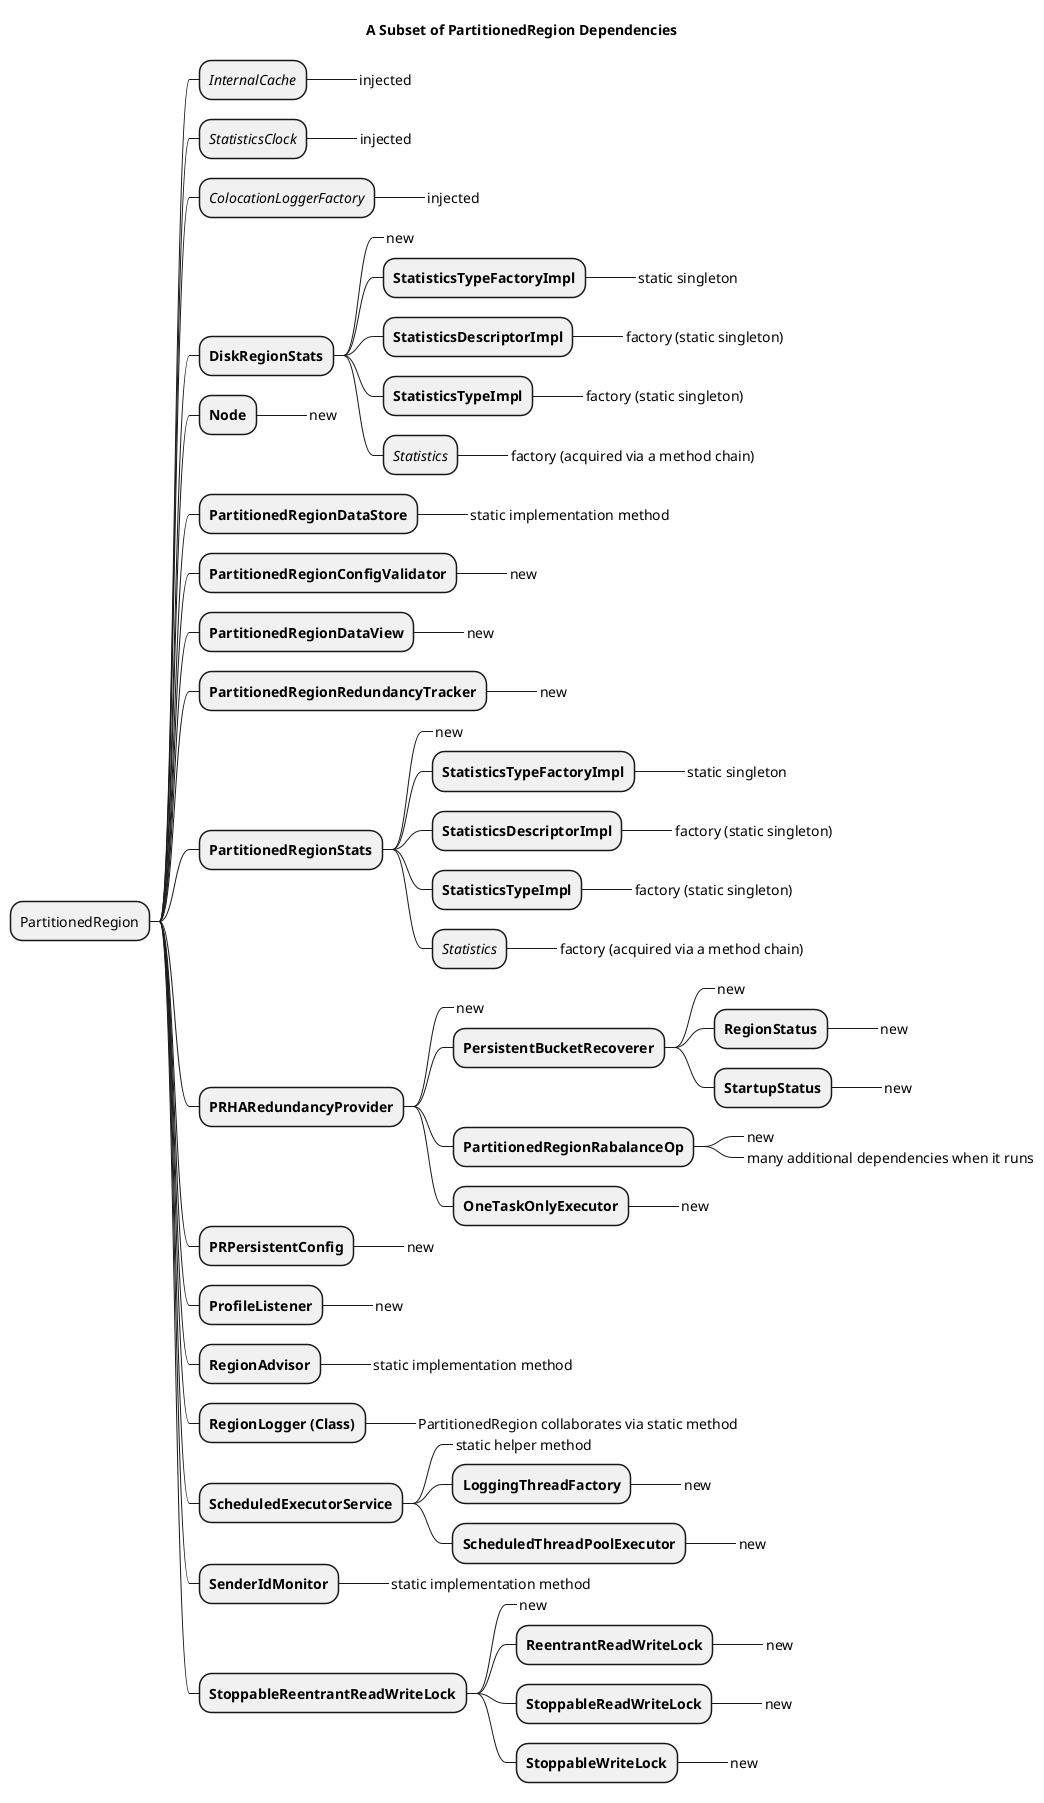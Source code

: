 ' vim: set tabstop=4 softtabstop=4 noexpandtab :
@startmindmap

title A Subset of PartitionedRegion Dependencies

* PartitionedRegion
	* //InternalCache//
		*_ injected

	* //StatisticsClock//
		*_ injected

	* //ColocationLoggerFactory//
		*_ injected

	* **DiskRegionStats**
		*_ new
		* **StatisticsTypeFactoryImpl**
			*_ static singleton
		* **StatisticsDescriptorImpl**
			*_ factory (static singleton)
		* **StatisticsTypeImpl**
			*_ factory (static singleton)
		* //Statistics//
			*_ factory (acquired via a method chain)

	* **Node**
		*_ new


	* **PartitionedRegionDataStore**
		*_ static implementation method

	* **PartitionedRegionConfigValidator**
		*_ new

	* **PartitionedRegionDataView**
		*_ new

	* **PartitionedRegionRedundancyTracker**
		*_ new

	* **PartitionedRegionStats**
		*_ new
		* **StatisticsTypeFactoryImpl**
			*_ static singleton
		* **StatisticsDescriptorImpl**
			*_ factory (static singleton)
		* **StatisticsTypeImpl**
			*_ factory (static singleton)
		* //Statistics//
			*_ factory (acquired via a method chain)

	* **PRHARedundancyProvider**
		*_ new
		* **PersistentBucketRecoverer**
			*_ new
			* **RegionStatus**
				*_ new
			* **StartupStatus**
				*_ new
		* **PartitionedRegionRabalanceOp**
			*_ new
			*_ many additional dependencies when it runs
		* **OneTaskOnlyExecutor**
			*_ new

	* **PRPersistentConfig**
		*_ new

	* **ProfileListener**
		*_ new

	* **RegionAdvisor**
		*_ static implementation method

	* **RegionLogger (Class)**
		*_ PartitionedRegion collaborates via static method

	* **ScheduledExecutorService**
		*_ static helper method
		* **LoggingThreadFactory**
			*_ new
		* **ScheduledThreadPoolExecutor**
			*_ new

	* **SenderIdMonitor**
		*_ static implementation method

	* **StoppableReentrantReadWriteLock**
		*_ new
		* **ReentrantReadWriteLock**
			*_ new
		* **StoppableReadWriteLock**
			*_ new
		* **StoppableWriteLock**
			*_ new

@endmindmap

